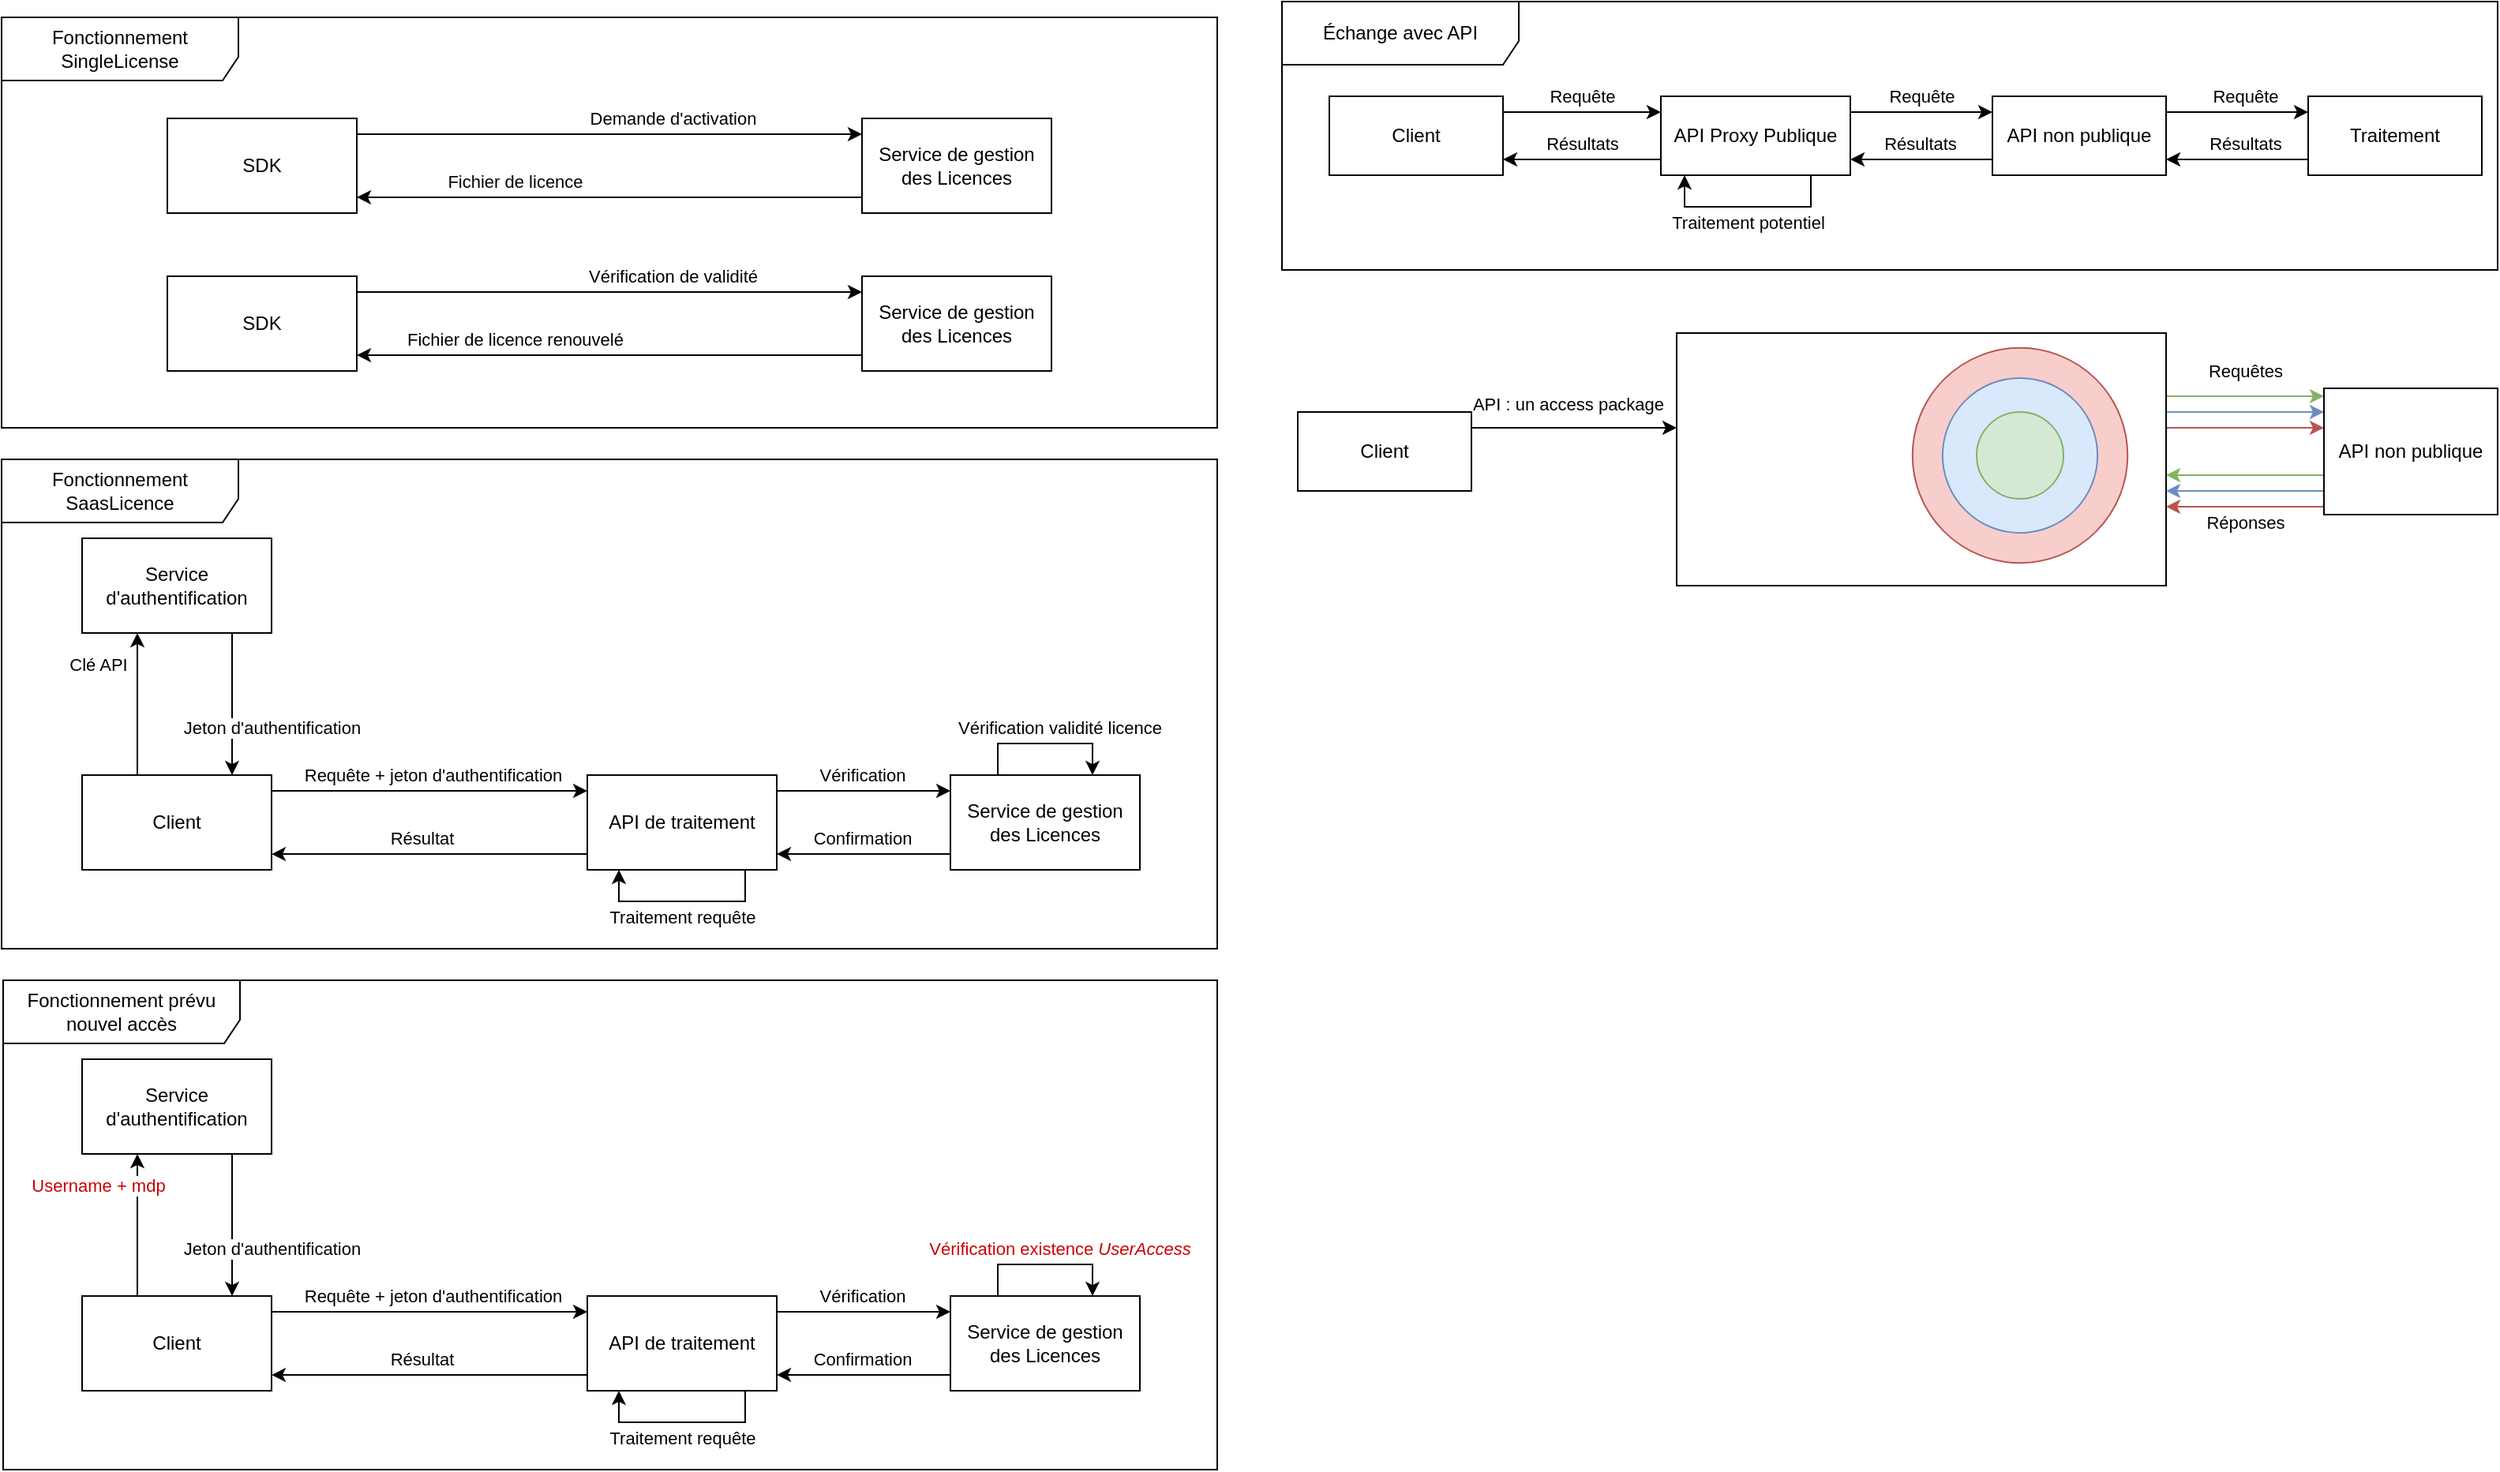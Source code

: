 <mxfile version="21.2.3" type="github">
  <diagram name="Page-1" id="kGJvYxELI7YH6uDxe6yv">
    <mxGraphModel dx="989" dy="501" grid="1" gridSize="10" guides="1" tooltips="1" connect="1" arrows="1" fold="1" page="1" pageScale="1" pageWidth="827" pageHeight="1169" math="0" shadow="0">
      <root>
        <mxCell id="0" />
        <mxCell id="1" parent="0" />
        <mxCell id="Uiy3gwFEY2_x3mbpT4VC-9" style="edgeStyle=orthogonalEdgeStyle;rounded=0;orthogonalLoop=1;jettySize=auto;html=1;" parent="1" source="Uiy3gwFEY2_x3mbpT4VC-2" target="Uiy3gwFEY2_x3mbpT4VC-3" edge="1">
          <mxGeometry relative="1" as="geometry">
            <Array as="points">
              <mxPoint x="320" y="520.03" />
              <mxPoint x="320" y="520.03" />
            </Array>
          </mxGeometry>
        </mxCell>
        <mxCell id="Uiy3gwFEY2_x3mbpT4VC-13" value="Requête + jeton d&#39;authentification" style="edgeLabel;html=1;align=center;verticalAlign=middle;resizable=0;points=[];" parent="Uiy3gwFEY2_x3mbpT4VC-9" vertex="1" connectable="0">
          <mxGeometry x="0.237" y="1" relative="1" as="geometry">
            <mxPoint x="-22" y="-9" as="offset" />
          </mxGeometry>
        </mxCell>
        <mxCell id="Uiy3gwFEY2_x3mbpT4VC-2" value="Client" style="rounded=0;whiteSpace=wrap;html=1;" parent="1" vertex="1">
          <mxGeometry x="80" y="510.03" width="120" height="60" as="geometry" />
        </mxCell>
        <mxCell id="Uiy3gwFEY2_x3mbpT4VC-10" style="edgeStyle=orthogonalEdgeStyle;rounded=0;orthogonalLoop=1;jettySize=auto;html=1;" parent="1" source="Uiy3gwFEY2_x3mbpT4VC-3" target="Uiy3gwFEY2_x3mbpT4VC-2" edge="1">
          <mxGeometry relative="1" as="geometry">
            <Array as="points">
              <mxPoint x="280" y="560.03" />
              <mxPoint x="280" y="560.03" />
            </Array>
          </mxGeometry>
        </mxCell>
        <mxCell id="Uiy3gwFEY2_x3mbpT4VC-17" value="Résultat" style="edgeLabel;html=1;align=center;verticalAlign=middle;resizable=0;points=[];" parent="Uiy3gwFEY2_x3mbpT4VC-10" vertex="1" connectable="0">
          <mxGeometry x="0.147" y="1" relative="1" as="geometry">
            <mxPoint x="9" y="-11" as="offset" />
          </mxGeometry>
        </mxCell>
        <mxCell id="DN8ana5_wNEMZJRgWwU8-28" style="edgeStyle=orthogonalEdgeStyle;rounded=0;orthogonalLoop=1;jettySize=auto;html=1;" parent="1" source="Uiy3gwFEY2_x3mbpT4VC-3" target="Uiy3gwFEY2_x3mbpT4VC-18" edge="1">
          <mxGeometry relative="1" as="geometry">
            <Array as="points">
              <mxPoint x="580" y="520" />
              <mxPoint x="580" y="520" />
            </Array>
          </mxGeometry>
        </mxCell>
        <mxCell id="DN8ana5_wNEMZJRgWwU8-29" value="Vérification" style="edgeLabel;html=1;align=center;verticalAlign=middle;resizable=0;points=[];" parent="DN8ana5_wNEMZJRgWwU8-28" vertex="1" connectable="0">
          <mxGeometry x="0.232" relative="1" as="geometry">
            <mxPoint x="-14" y="-10" as="offset" />
          </mxGeometry>
        </mxCell>
        <mxCell id="Uiy3gwFEY2_x3mbpT4VC-3" value="API de traitement" style="rounded=0;whiteSpace=wrap;html=1;" parent="1" vertex="1">
          <mxGeometry x="400" y="510.03" width="120" height="60" as="geometry" />
        </mxCell>
        <mxCell id="Uiy3gwFEY2_x3mbpT4VC-15" style="edgeStyle=orthogonalEdgeStyle;rounded=0;orthogonalLoop=1;jettySize=auto;html=1;" parent="1" source="Uiy3gwFEY2_x3mbpT4VC-2" target="DN8ana5_wNEMZJRgWwU8-1" edge="1">
          <mxGeometry relative="1" as="geometry">
            <Array as="points">
              <mxPoint x="115" y="490" />
              <mxPoint x="115" y="490" />
            </Array>
          </mxGeometry>
        </mxCell>
        <mxCell id="Uiy3gwFEY2_x3mbpT4VC-16" value="Clé API" style="edgeLabel;html=1;align=center;verticalAlign=middle;resizable=0;points=[];" parent="Uiy3gwFEY2_x3mbpT4VC-15" vertex="1" connectable="0">
          <mxGeometry x="0.263" y="1" relative="1" as="geometry">
            <mxPoint x="-24" y="-13" as="offset" />
          </mxGeometry>
        </mxCell>
        <mxCell id="DN8ana5_wNEMZJRgWwU8-30" style="edgeStyle=orthogonalEdgeStyle;rounded=0;orthogonalLoop=1;jettySize=auto;html=1;" parent="1" source="Uiy3gwFEY2_x3mbpT4VC-18" target="Uiy3gwFEY2_x3mbpT4VC-3" edge="1">
          <mxGeometry relative="1" as="geometry">
            <Array as="points">
              <mxPoint x="580" y="560" />
              <mxPoint x="580" y="560" />
            </Array>
          </mxGeometry>
        </mxCell>
        <mxCell id="DN8ana5_wNEMZJRgWwU8-31" value="Confirmation" style="edgeLabel;html=1;align=center;verticalAlign=middle;resizable=0;points=[];" parent="DN8ana5_wNEMZJRgWwU8-30" vertex="1" connectable="0">
          <mxGeometry x="0.187" relative="1" as="geometry">
            <mxPoint x="9" y="-10" as="offset" />
          </mxGeometry>
        </mxCell>
        <mxCell id="Uiy3gwFEY2_x3mbpT4VC-18" value="Service de gestion des Licences" style="rounded=0;whiteSpace=wrap;html=1;" parent="1" vertex="1">
          <mxGeometry x="630" y="510.03" width="120" height="60" as="geometry" />
        </mxCell>
        <mxCell id="Uiy3gwFEY2_x3mbpT4VC-23" value="Fonctionnement SaasLicence" style="shape=umlFrame;whiteSpace=wrap;html=1;pointerEvents=0;width=150;height=40;" parent="1" vertex="1">
          <mxGeometry x="29" y="310" width="770" height="310" as="geometry" />
        </mxCell>
        <mxCell id="Uiy3gwFEY2_x3mbpT4VC-26" style="edgeStyle=orthogonalEdgeStyle;rounded=0;orthogonalLoop=1;jettySize=auto;html=1;" parent="1" source="Uiy3gwFEY2_x3mbpT4VC-24" target="Uiy3gwFEY2_x3mbpT4VC-25" edge="1">
          <mxGeometry relative="1" as="geometry">
            <Array as="points">
              <mxPoint x="444" y="104" />
              <mxPoint x="444" y="104" />
            </Array>
          </mxGeometry>
        </mxCell>
        <mxCell id="Uiy3gwFEY2_x3mbpT4VC-28" value="Demande d&#39;activation" style="edgeLabel;html=1;align=center;verticalAlign=middle;resizable=0;points=[];" parent="Uiy3gwFEY2_x3mbpT4VC-26" vertex="1" connectable="0">
          <mxGeometry x="-0.13" y="1" relative="1" as="geometry">
            <mxPoint x="61" y="-9" as="offset" />
          </mxGeometry>
        </mxCell>
        <mxCell id="Uiy3gwFEY2_x3mbpT4VC-24" value="SDK" style="rounded=0;whiteSpace=wrap;html=1;" parent="1" vertex="1">
          <mxGeometry x="134" y="94" width="120" height="60" as="geometry" />
        </mxCell>
        <mxCell id="Uiy3gwFEY2_x3mbpT4VC-27" style="edgeStyle=orthogonalEdgeStyle;rounded=0;orthogonalLoop=1;jettySize=auto;html=1;" parent="1" source="Uiy3gwFEY2_x3mbpT4VC-25" target="Uiy3gwFEY2_x3mbpT4VC-24" edge="1">
          <mxGeometry relative="1" as="geometry">
            <Array as="points">
              <mxPoint x="434" y="144" />
              <mxPoint x="434" y="144" />
            </Array>
          </mxGeometry>
        </mxCell>
        <mxCell id="Uiy3gwFEY2_x3mbpT4VC-29" value="&lt;div&gt;Fichier de licence&lt;/div&gt;" style="edgeLabel;html=1;align=center;verticalAlign=middle;resizable=0;points=[];" parent="Uiy3gwFEY2_x3mbpT4VC-27" vertex="1" connectable="0">
          <mxGeometry x="-0.193" y="-1" relative="1" as="geometry">
            <mxPoint x="-91" y="-9" as="offset" />
          </mxGeometry>
        </mxCell>
        <mxCell id="Uiy3gwFEY2_x3mbpT4VC-25" value="Service de gestion des Licences" style="rounded=0;whiteSpace=wrap;html=1;" parent="1" vertex="1">
          <mxGeometry x="574" y="94" width="120" height="60" as="geometry" />
        </mxCell>
        <mxCell id="Uiy3gwFEY2_x3mbpT4VC-30" style="edgeStyle=orthogonalEdgeStyle;rounded=0;orthogonalLoop=1;jettySize=auto;html=1;" parent="1" source="Uiy3gwFEY2_x3mbpT4VC-32" target="Uiy3gwFEY2_x3mbpT4VC-35" edge="1">
          <mxGeometry relative="1" as="geometry">
            <Array as="points">
              <mxPoint x="444" y="204" />
              <mxPoint x="444" y="204" />
            </Array>
          </mxGeometry>
        </mxCell>
        <mxCell id="Uiy3gwFEY2_x3mbpT4VC-31" value="Vérification de validité" style="edgeLabel;html=1;align=center;verticalAlign=middle;resizable=0;points=[];" parent="Uiy3gwFEY2_x3mbpT4VC-30" vertex="1" connectable="0">
          <mxGeometry x="-0.13" y="1" relative="1" as="geometry">
            <mxPoint x="61" y="-9" as="offset" />
          </mxGeometry>
        </mxCell>
        <mxCell id="Uiy3gwFEY2_x3mbpT4VC-32" value="SDK" style="rounded=0;whiteSpace=wrap;html=1;" parent="1" vertex="1">
          <mxGeometry x="134" y="194" width="120" height="60" as="geometry" />
        </mxCell>
        <mxCell id="Uiy3gwFEY2_x3mbpT4VC-33" style="edgeStyle=orthogonalEdgeStyle;rounded=0;orthogonalLoop=1;jettySize=auto;html=1;" parent="1" source="Uiy3gwFEY2_x3mbpT4VC-35" target="Uiy3gwFEY2_x3mbpT4VC-32" edge="1">
          <mxGeometry relative="1" as="geometry">
            <Array as="points">
              <mxPoint x="434" y="244" />
              <mxPoint x="434" y="244" />
            </Array>
          </mxGeometry>
        </mxCell>
        <mxCell id="Uiy3gwFEY2_x3mbpT4VC-34" value="Fichier de licence renouvelé" style="edgeLabel;html=1;align=center;verticalAlign=middle;resizable=0;points=[];" parent="Uiy3gwFEY2_x3mbpT4VC-33" vertex="1" connectable="0">
          <mxGeometry x="-0.193" y="-1" relative="1" as="geometry">
            <mxPoint x="-91" y="-9" as="offset" />
          </mxGeometry>
        </mxCell>
        <mxCell id="Uiy3gwFEY2_x3mbpT4VC-35" value="Service de gestion des Licences" style="rounded=0;whiteSpace=wrap;html=1;" parent="1" vertex="1">
          <mxGeometry x="574" y="194" width="120" height="60" as="geometry" />
        </mxCell>
        <mxCell id="Uiy3gwFEY2_x3mbpT4VC-36" value="Fonctionnement SingleLicense" style="shape=umlFrame;whiteSpace=wrap;html=1;pointerEvents=0;width=150;height=40;" parent="1" vertex="1">
          <mxGeometry x="29" y="30" width="770" height="260" as="geometry" />
        </mxCell>
        <mxCell id="DN8ana5_wNEMZJRgWwU8-2" style="edgeStyle=orthogonalEdgeStyle;rounded=0;orthogonalLoop=1;jettySize=auto;html=1;" parent="1" source="DN8ana5_wNEMZJRgWwU8-1" target="Uiy3gwFEY2_x3mbpT4VC-2" edge="1">
          <mxGeometry relative="1" as="geometry">
            <Array as="points">
              <mxPoint x="175" y="470" />
              <mxPoint x="175" y="470" />
            </Array>
          </mxGeometry>
        </mxCell>
        <mxCell id="DN8ana5_wNEMZJRgWwU8-3" value="Jeton d&#39;authentification " style="edgeLabel;html=1;align=center;verticalAlign=middle;resizable=0;points=[];" parent="DN8ana5_wNEMZJRgWwU8-2" vertex="1" connectable="0">
          <mxGeometry x="-0.24" y="-1" relative="1" as="geometry">
            <mxPoint x="26" y="26" as="offset" />
          </mxGeometry>
        </mxCell>
        <mxCell id="DN8ana5_wNEMZJRgWwU8-1" value="Service d&#39;authentification" style="rounded=0;whiteSpace=wrap;html=1;" parent="1" vertex="1">
          <mxGeometry x="80" y="360" width="120" height="60" as="geometry" />
        </mxCell>
        <mxCell id="DN8ana5_wNEMZJRgWwU8-32" style="edgeStyle=orthogonalEdgeStyle;rounded=0;orthogonalLoop=1;jettySize=auto;html=1;" parent="1" source="DN8ana5_wNEMZJRgWwU8-34" target="DN8ana5_wNEMZJRgWwU8-39" edge="1">
          <mxGeometry relative="1" as="geometry">
            <Array as="points">
              <mxPoint x="320" y="850.03" />
              <mxPoint x="320" y="850.03" />
            </Array>
          </mxGeometry>
        </mxCell>
        <mxCell id="DN8ana5_wNEMZJRgWwU8-33" value="Requête + jeton d&#39;authentification" style="edgeLabel;html=1;align=center;verticalAlign=middle;resizable=0;points=[];" parent="DN8ana5_wNEMZJRgWwU8-32" vertex="1" connectable="0">
          <mxGeometry x="0.237" y="1" relative="1" as="geometry">
            <mxPoint x="-22" y="-9" as="offset" />
          </mxGeometry>
        </mxCell>
        <mxCell id="DN8ana5_wNEMZJRgWwU8-34" value="Client" style="rounded=0;whiteSpace=wrap;html=1;" parent="1" vertex="1">
          <mxGeometry x="80" y="840.03" width="120" height="60" as="geometry" />
        </mxCell>
        <mxCell id="DN8ana5_wNEMZJRgWwU8-35" style="edgeStyle=orthogonalEdgeStyle;rounded=0;orthogonalLoop=1;jettySize=auto;html=1;" parent="1" source="DN8ana5_wNEMZJRgWwU8-39" target="DN8ana5_wNEMZJRgWwU8-34" edge="1">
          <mxGeometry relative="1" as="geometry">
            <Array as="points">
              <mxPoint x="280" y="890.03" />
              <mxPoint x="280" y="890.03" />
            </Array>
          </mxGeometry>
        </mxCell>
        <mxCell id="DN8ana5_wNEMZJRgWwU8-36" value="Résultat" style="edgeLabel;html=1;align=center;verticalAlign=middle;resizable=0;points=[];" parent="DN8ana5_wNEMZJRgWwU8-35" vertex="1" connectable="0">
          <mxGeometry x="0.147" y="1" relative="1" as="geometry">
            <mxPoint x="9" y="-11" as="offset" />
          </mxGeometry>
        </mxCell>
        <mxCell id="DN8ana5_wNEMZJRgWwU8-37" style="edgeStyle=orthogonalEdgeStyle;rounded=0;orthogonalLoop=1;jettySize=auto;html=1;" parent="1" source="DN8ana5_wNEMZJRgWwU8-39" target="DN8ana5_wNEMZJRgWwU8-44" edge="1">
          <mxGeometry relative="1" as="geometry">
            <Array as="points">
              <mxPoint x="580" y="850" />
              <mxPoint x="580" y="850" />
            </Array>
          </mxGeometry>
        </mxCell>
        <mxCell id="DN8ana5_wNEMZJRgWwU8-38" value="Vérification" style="edgeLabel;html=1;align=center;verticalAlign=middle;resizable=0;points=[];" parent="DN8ana5_wNEMZJRgWwU8-37" vertex="1" connectable="0">
          <mxGeometry x="0.232" relative="1" as="geometry">
            <mxPoint x="-14" y="-10" as="offset" />
          </mxGeometry>
        </mxCell>
        <mxCell id="DN8ana5_wNEMZJRgWwU8-39" value="API de traitement" style="rounded=0;whiteSpace=wrap;html=1;" parent="1" vertex="1">
          <mxGeometry x="400" y="840.03" width="120" height="60" as="geometry" />
        </mxCell>
        <mxCell id="DN8ana5_wNEMZJRgWwU8-40" style="edgeStyle=orthogonalEdgeStyle;rounded=0;orthogonalLoop=1;jettySize=auto;html=1;" parent="1" source="DN8ana5_wNEMZJRgWwU8-34" target="DN8ana5_wNEMZJRgWwU8-48" edge="1">
          <mxGeometry relative="1" as="geometry">
            <Array as="points">
              <mxPoint x="115" y="820" />
              <mxPoint x="115" y="820" />
            </Array>
          </mxGeometry>
        </mxCell>
        <mxCell id="DN8ana5_wNEMZJRgWwU8-41" value="&lt;font color=&quot;#cc0000&quot;&gt;Username + mdp&lt;/font&gt;" style="edgeLabel;html=1;align=center;verticalAlign=middle;resizable=0;points=[];" parent="DN8ana5_wNEMZJRgWwU8-40" vertex="1" connectable="0">
          <mxGeometry x="0.263" y="1" relative="1" as="geometry">
            <mxPoint x="-24" y="-13" as="offset" />
          </mxGeometry>
        </mxCell>
        <mxCell id="DN8ana5_wNEMZJRgWwU8-42" style="edgeStyle=orthogonalEdgeStyle;rounded=0;orthogonalLoop=1;jettySize=auto;html=1;" parent="1" source="DN8ana5_wNEMZJRgWwU8-44" target="DN8ana5_wNEMZJRgWwU8-39" edge="1">
          <mxGeometry relative="1" as="geometry">
            <Array as="points">
              <mxPoint x="580" y="890" />
              <mxPoint x="580" y="890" />
            </Array>
          </mxGeometry>
        </mxCell>
        <mxCell id="DN8ana5_wNEMZJRgWwU8-43" value="Confirmation" style="edgeLabel;html=1;align=center;verticalAlign=middle;resizable=0;points=[];" parent="DN8ana5_wNEMZJRgWwU8-42" vertex="1" connectable="0">
          <mxGeometry x="0.187" relative="1" as="geometry">
            <mxPoint x="9" y="-10" as="offset" />
          </mxGeometry>
        </mxCell>
        <mxCell id="DN8ana5_wNEMZJRgWwU8-44" value="Service de gestion des Licences" style="rounded=0;whiteSpace=wrap;html=1;" parent="1" vertex="1">
          <mxGeometry x="630" y="840.03" width="120" height="60" as="geometry" />
        </mxCell>
        <mxCell id="DN8ana5_wNEMZJRgWwU8-45" value="&lt;div&gt;Fonctionnement prévu&lt;/div&gt;&lt;div&gt;nouvel accès&lt;br&gt;&lt;/div&gt;" style="shape=umlFrame;whiteSpace=wrap;html=1;pointerEvents=0;width=150;height=40;" parent="1" vertex="1">
          <mxGeometry x="30" y="640" width="769" height="310" as="geometry" />
        </mxCell>
        <mxCell id="DN8ana5_wNEMZJRgWwU8-46" style="edgeStyle=orthogonalEdgeStyle;rounded=0;orthogonalLoop=1;jettySize=auto;html=1;" parent="1" source="DN8ana5_wNEMZJRgWwU8-48" target="DN8ana5_wNEMZJRgWwU8-34" edge="1">
          <mxGeometry relative="1" as="geometry">
            <Array as="points">
              <mxPoint x="175" y="800" />
              <mxPoint x="175" y="800" />
            </Array>
          </mxGeometry>
        </mxCell>
        <mxCell id="DN8ana5_wNEMZJRgWwU8-47" value="Jeton d&#39;authentification " style="edgeLabel;html=1;align=center;verticalAlign=middle;resizable=0;points=[];" parent="DN8ana5_wNEMZJRgWwU8-46" vertex="1" connectable="0">
          <mxGeometry x="-0.24" y="-1" relative="1" as="geometry">
            <mxPoint x="26" y="26" as="offset" />
          </mxGeometry>
        </mxCell>
        <mxCell id="DN8ana5_wNEMZJRgWwU8-48" value="Service d&#39;authentification" style="rounded=0;whiteSpace=wrap;html=1;" parent="1" vertex="1">
          <mxGeometry x="80" y="690" width="120" height="60" as="geometry" />
        </mxCell>
        <mxCell id="DN8ana5_wNEMZJRgWwU8-51" style="edgeStyle=orthogonalEdgeStyle;rounded=0;orthogonalLoop=1;jettySize=auto;html=1;" parent="1" edge="1">
          <mxGeometry relative="1" as="geometry">
            <mxPoint x="660" y="510.03" as="sourcePoint" />
            <mxPoint x="720" y="510.03" as="targetPoint" />
            <Array as="points">
              <mxPoint x="660" y="490.03" />
            </Array>
          </mxGeometry>
        </mxCell>
        <mxCell id="DN8ana5_wNEMZJRgWwU8-52" value="Vérification validité licence" style="edgeLabel;html=1;align=center;verticalAlign=middle;resizable=0;points=[];" parent="DN8ana5_wNEMZJRgWwU8-51" vertex="1" connectable="0">
          <mxGeometry x="0.171" y="-2" relative="1" as="geometry">
            <mxPoint y="-12" as="offset" />
          </mxGeometry>
        </mxCell>
        <mxCell id="DN8ana5_wNEMZJRgWwU8-55" style="edgeStyle=orthogonalEdgeStyle;rounded=0;orthogonalLoop=1;jettySize=auto;html=1;" parent="1" edge="1">
          <mxGeometry relative="1" as="geometry">
            <Array as="points">
              <mxPoint x="660" y="820.03" />
            </Array>
            <mxPoint x="660" y="840.03" as="sourcePoint" />
            <mxPoint x="720" y="840.03" as="targetPoint" />
          </mxGeometry>
        </mxCell>
        <mxCell id="DN8ana5_wNEMZJRgWwU8-56" value="&lt;font color=&quot;#cc0000&quot;&gt;Vérification existence &lt;i&gt;UserAccess&lt;/i&gt;&lt;/font&gt;" style="edgeLabel;html=1;align=center;verticalAlign=middle;resizable=0;points=[];" parent="DN8ana5_wNEMZJRgWwU8-55" vertex="1" connectable="0">
          <mxGeometry x="0.171" y="-2" relative="1" as="geometry">
            <mxPoint y="-12" as="offset" />
          </mxGeometry>
        </mxCell>
        <mxCell id="DN8ana5_wNEMZJRgWwU8-58" style="edgeStyle=orthogonalEdgeStyle;rounded=0;orthogonalLoop=1;jettySize=auto;html=1;shadow=0;" parent="1" source="Uiy3gwFEY2_x3mbpT4VC-3" target="Uiy3gwFEY2_x3mbpT4VC-3" edge="1">
          <mxGeometry relative="1" as="geometry">
            <Array as="points">
              <mxPoint x="500" y="590" />
              <mxPoint x="420" y="580" />
            </Array>
          </mxGeometry>
        </mxCell>
        <mxCell id="DN8ana5_wNEMZJRgWwU8-59" value="Traitement requête" style="edgeLabel;html=1;align=center;verticalAlign=middle;resizable=0;points=[];" parent="DN8ana5_wNEMZJRgWwU8-58" vertex="1" connectable="0">
          <mxGeometry x="0.294" y="3" relative="1" as="geometry">
            <mxPoint x="17" y="7" as="offset" />
          </mxGeometry>
        </mxCell>
        <mxCell id="DN8ana5_wNEMZJRgWwU8-60" style="edgeStyle=orthogonalEdgeStyle;rounded=0;orthogonalLoop=1;jettySize=auto;html=1;shadow=0;" parent="1" edge="1">
          <mxGeometry relative="1" as="geometry">
            <mxPoint x="500" y="900.03" as="sourcePoint" />
            <mxPoint x="420" y="900.03" as="targetPoint" />
            <Array as="points">
              <mxPoint x="500" y="920.03" />
              <mxPoint x="420" y="910.03" />
            </Array>
          </mxGeometry>
        </mxCell>
        <mxCell id="DN8ana5_wNEMZJRgWwU8-61" value="Traitement requête" style="edgeLabel;html=1;align=center;verticalAlign=middle;resizable=0;points=[];" parent="DN8ana5_wNEMZJRgWwU8-60" vertex="1" connectable="0">
          <mxGeometry x="0.294" y="3" relative="1" as="geometry">
            <mxPoint x="17" y="7" as="offset" />
          </mxGeometry>
        </mxCell>
        <mxCell id="1YAXwV141TAWGmgdsKq_-4" style="edgeStyle=orthogonalEdgeStyle;rounded=0;orthogonalLoop=1;jettySize=auto;html=1;" parent="1" source="1YAXwV141TAWGmgdsKq_-1" target="1YAXwV141TAWGmgdsKq_-2" edge="1">
          <mxGeometry relative="1" as="geometry">
            <Array as="points">
              <mxPoint x="1030" y="90" />
              <mxPoint x="1030" y="90" />
            </Array>
          </mxGeometry>
        </mxCell>
        <mxCell id="1YAXwV141TAWGmgdsKq_-10" value="Requête" style="edgeLabel;html=1;align=center;verticalAlign=middle;resizable=0;points=[];" parent="1YAXwV141TAWGmgdsKq_-4" vertex="1" connectable="0">
          <mxGeometry x="-0.256" y="3" relative="1" as="geometry">
            <mxPoint x="13" y="-7" as="offset" />
          </mxGeometry>
        </mxCell>
        <mxCell id="1YAXwV141TAWGmgdsKq_-1" value="Client" style="rounded=0;whiteSpace=wrap;html=1;" parent="1" vertex="1">
          <mxGeometry x="870" y="80" width="110" height="50" as="geometry" />
        </mxCell>
        <mxCell id="1YAXwV141TAWGmgdsKq_-5" style="edgeStyle=orthogonalEdgeStyle;rounded=0;orthogonalLoop=1;jettySize=auto;html=1;" parent="1" source="1YAXwV141TAWGmgdsKq_-2" target="1YAXwV141TAWGmgdsKq_-3" edge="1">
          <mxGeometry relative="1" as="geometry">
            <Array as="points">
              <mxPoint x="1250" y="90" />
              <mxPoint x="1250" y="90" />
            </Array>
          </mxGeometry>
        </mxCell>
        <mxCell id="1YAXwV141TAWGmgdsKq_-11" value="Requête" style="edgeLabel;html=1;align=center;verticalAlign=middle;resizable=0;points=[];" parent="1YAXwV141TAWGmgdsKq_-5" vertex="1" connectable="0">
          <mxGeometry x="0.344" relative="1" as="geometry">
            <mxPoint x="-16" y="-10" as="offset" />
          </mxGeometry>
        </mxCell>
        <mxCell id="1YAXwV141TAWGmgdsKq_-6" style="edgeStyle=orthogonalEdgeStyle;rounded=0;orthogonalLoop=1;jettySize=auto;html=1;" parent="1" source="1YAXwV141TAWGmgdsKq_-2" target="1YAXwV141TAWGmgdsKq_-1" edge="1">
          <mxGeometry relative="1" as="geometry">
            <Array as="points">
              <mxPoint x="1020" y="120" />
              <mxPoint x="1020" y="120" />
            </Array>
          </mxGeometry>
        </mxCell>
        <mxCell id="1YAXwV141TAWGmgdsKq_-19" value="&lt;div&gt;Résultats&lt;/div&gt;" style="edgeLabel;html=1;align=center;verticalAlign=middle;resizable=0;points=[];" parent="1YAXwV141TAWGmgdsKq_-6" vertex="1" connectable="0">
          <mxGeometry x="-0.144" y="-1" relative="1" as="geometry">
            <mxPoint x="-7" y="-9" as="offset" />
          </mxGeometry>
        </mxCell>
        <mxCell id="1YAXwV141TAWGmgdsKq_-2" value="API Proxy Publique" style="rounded=0;whiteSpace=wrap;html=1;" parent="1" vertex="1">
          <mxGeometry x="1080" y="80" width="120" height="50" as="geometry" />
        </mxCell>
        <mxCell id="1YAXwV141TAWGmgdsKq_-7" style="edgeStyle=orthogonalEdgeStyle;rounded=0;orthogonalLoop=1;jettySize=auto;html=1;" parent="1" source="1YAXwV141TAWGmgdsKq_-3" target="1YAXwV141TAWGmgdsKq_-2" edge="1">
          <mxGeometry relative="1" as="geometry">
            <Array as="points">
              <mxPoint x="1250" y="120" />
              <mxPoint x="1250" y="120" />
            </Array>
          </mxGeometry>
        </mxCell>
        <mxCell id="1YAXwV141TAWGmgdsKq_-18" value="&lt;div&gt;Résultats&lt;/div&gt;" style="edgeLabel;html=1;align=center;verticalAlign=middle;resizable=0;points=[];" parent="1YAXwV141TAWGmgdsKq_-7" vertex="1" connectable="0">
          <mxGeometry x="-0.33" relative="1" as="geometry">
            <mxPoint x="-16" y="-10" as="offset" />
          </mxGeometry>
        </mxCell>
        <mxCell id="1YAXwV141TAWGmgdsKq_-16" style="edgeStyle=orthogonalEdgeStyle;rounded=0;orthogonalLoop=1;jettySize=auto;html=1;" parent="1" source="1YAXwV141TAWGmgdsKq_-3" target="1YAXwV141TAWGmgdsKq_-13" edge="1">
          <mxGeometry relative="1" as="geometry">
            <Array as="points">
              <mxPoint x="1450" y="90" />
              <mxPoint x="1450" y="90" />
            </Array>
          </mxGeometry>
        </mxCell>
        <mxCell id="1YAXwV141TAWGmgdsKq_-17" value="Requête" style="edgeLabel;html=1;align=center;verticalAlign=middle;resizable=0;points=[];" parent="1YAXwV141TAWGmgdsKq_-16" vertex="1" connectable="0">
          <mxGeometry x="-0.173" relative="1" as="geometry">
            <mxPoint x="13" y="-10" as="offset" />
          </mxGeometry>
        </mxCell>
        <mxCell id="1YAXwV141TAWGmgdsKq_-3" value="API non publique" style="rounded=0;whiteSpace=wrap;html=1;" parent="1" vertex="1">
          <mxGeometry x="1290" y="80" width="110" height="50" as="geometry" />
        </mxCell>
        <mxCell id="1YAXwV141TAWGmgdsKq_-8" style="edgeStyle=orthogonalEdgeStyle;rounded=0;orthogonalLoop=1;jettySize=auto;html=1;shadow=0;" parent="1" edge="1">
          <mxGeometry relative="1" as="geometry">
            <mxPoint x="1175" y="130" as="sourcePoint" />
            <mxPoint x="1095" y="130" as="targetPoint" />
            <Array as="points">
              <mxPoint x="1175" y="150" />
              <mxPoint x="1095" y="140" />
            </Array>
          </mxGeometry>
        </mxCell>
        <mxCell id="1YAXwV141TAWGmgdsKq_-9" value="Traitement potentiel" style="edgeLabel;html=1;align=center;verticalAlign=middle;resizable=0;points=[];" parent="1YAXwV141TAWGmgdsKq_-8" vertex="1" connectable="0">
          <mxGeometry x="0.294" y="3" relative="1" as="geometry">
            <mxPoint x="17" y="7" as="offset" />
          </mxGeometry>
        </mxCell>
        <mxCell id="1YAXwV141TAWGmgdsKq_-14" style="edgeStyle=orthogonalEdgeStyle;rounded=0;orthogonalLoop=1;jettySize=auto;html=1;" parent="1" source="1YAXwV141TAWGmgdsKq_-13" target="1YAXwV141TAWGmgdsKq_-3" edge="1">
          <mxGeometry relative="1" as="geometry">
            <Array as="points">
              <mxPoint x="1460" y="120" />
              <mxPoint x="1460" y="120" />
            </Array>
          </mxGeometry>
        </mxCell>
        <mxCell id="1YAXwV141TAWGmgdsKq_-15" value="Résultats" style="edgeLabel;html=1;align=center;verticalAlign=middle;resizable=0;points=[];" parent="1YAXwV141TAWGmgdsKq_-14" vertex="1" connectable="0">
          <mxGeometry x="-0.271" y="2" relative="1" as="geometry">
            <mxPoint x="-7" y="-12" as="offset" />
          </mxGeometry>
        </mxCell>
        <mxCell id="1YAXwV141TAWGmgdsKq_-13" value="Traitement" style="rounded=0;whiteSpace=wrap;html=1;" parent="1" vertex="1">
          <mxGeometry x="1490" y="80" width="110" height="50" as="geometry" />
        </mxCell>
        <mxCell id="1YAXwV141TAWGmgdsKq_-20" value="Échange avec API " style="shape=umlFrame;whiteSpace=wrap;html=1;pointerEvents=0;width=150;height=40;" parent="1" vertex="1">
          <mxGeometry x="840" y="20" width="770" height="170" as="geometry" />
        </mxCell>
        <mxCell id="pqY8UmGTtjT38yQQiabi-4" style="edgeStyle=orthogonalEdgeStyle;rounded=0;orthogonalLoop=1;jettySize=auto;html=1;" edge="1" parent="1" source="pqY8UmGTtjT38yQQiabi-1" target="pqY8UmGTtjT38yQQiabi-3">
          <mxGeometry relative="1" as="geometry">
            <Array as="points">
              <mxPoint x="1060" y="290" />
              <mxPoint x="1060" y="290" />
            </Array>
          </mxGeometry>
        </mxCell>
        <mxCell id="pqY8UmGTtjT38yQQiabi-5" value="API : un access package" style="edgeLabel;html=1;align=center;verticalAlign=middle;resizable=0;points=[];" vertex="1" connectable="0" parent="pqY8UmGTtjT38yQQiabi-4">
          <mxGeometry x="0.288" y="-1" relative="1" as="geometry">
            <mxPoint x="-23" y="-16" as="offset" />
          </mxGeometry>
        </mxCell>
        <mxCell id="pqY8UmGTtjT38yQQiabi-1" value="Client" style="rounded=0;whiteSpace=wrap;html=1;" vertex="1" parent="1">
          <mxGeometry x="850" y="280" width="110" height="50" as="geometry" />
        </mxCell>
        <mxCell id="pqY8UmGTtjT38yQQiabi-10" style="edgeStyle=orthogonalEdgeStyle;rounded=0;orthogonalLoop=1;jettySize=auto;html=1;fillColor=#d5e8d4;strokeColor=#82b366;" edge="1" parent="1" source="pqY8UmGTtjT38yQQiabi-3" target="pqY8UmGTtjT38yQQiabi-8">
          <mxGeometry relative="1" as="geometry">
            <Array as="points">
              <mxPoint x="1450" y="270" />
              <mxPoint x="1450" y="270" />
            </Array>
          </mxGeometry>
        </mxCell>
        <mxCell id="pqY8UmGTtjT38yQQiabi-16" value="Requêtes" style="edgeLabel;html=1;align=center;verticalAlign=middle;resizable=0;points=[];" vertex="1" connectable="0" parent="pqY8UmGTtjT38yQQiabi-10">
          <mxGeometry x="0.117" y="1" relative="1" as="geometry">
            <mxPoint x="-6" y="-15" as="offset" />
          </mxGeometry>
        </mxCell>
        <mxCell id="pqY8UmGTtjT38yQQiabi-11" style="edgeStyle=orthogonalEdgeStyle;rounded=0;orthogonalLoop=1;jettySize=auto;html=1;fillColor=#dae8fc;strokeColor=#6c8ebf;" edge="1" parent="1" source="pqY8UmGTtjT38yQQiabi-3" target="pqY8UmGTtjT38yQQiabi-8">
          <mxGeometry relative="1" as="geometry">
            <Array as="points">
              <mxPoint x="1450" y="280" />
              <mxPoint x="1450" y="280" />
            </Array>
          </mxGeometry>
        </mxCell>
        <mxCell id="pqY8UmGTtjT38yQQiabi-12" style="edgeStyle=orthogonalEdgeStyle;rounded=0;orthogonalLoop=1;jettySize=auto;html=1;fillColor=#f8cecc;strokeColor=#b85450;" edge="1" parent="1" source="pqY8UmGTtjT38yQQiabi-3" target="pqY8UmGTtjT38yQQiabi-8">
          <mxGeometry relative="1" as="geometry">
            <Array as="points">
              <mxPoint x="1450" y="290" />
              <mxPoint x="1450" y="290" />
            </Array>
          </mxGeometry>
        </mxCell>
        <mxCell id="pqY8UmGTtjT38yQQiabi-3" value="" style="rounded=0;whiteSpace=wrap;html=1;" vertex="1" parent="1">
          <mxGeometry x="1090" y="230" width="310" height="160" as="geometry" />
        </mxCell>
        <mxCell id="pqY8UmGTtjT38yQQiabi-13" style="edgeStyle=orthogonalEdgeStyle;rounded=0;orthogonalLoop=1;jettySize=auto;html=1;fillColor=#f8cecc;strokeColor=#b85450;" edge="1" parent="1" source="pqY8UmGTtjT38yQQiabi-8" target="pqY8UmGTtjT38yQQiabi-3">
          <mxGeometry relative="1" as="geometry">
            <Array as="points">
              <mxPoint x="1450" y="340" />
              <mxPoint x="1450" y="340" />
            </Array>
          </mxGeometry>
        </mxCell>
        <mxCell id="pqY8UmGTtjT38yQQiabi-14" style="edgeStyle=orthogonalEdgeStyle;rounded=0;orthogonalLoop=1;jettySize=auto;html=1;fillColor=#dae8fc;strokeColor=#6c8ebf;" edge="1" parent="1" source="pqY8UmGTtjT38yQQiabi-8" target="pqY8UmGTtjT38yQQiabi-3">
          <mxGeometry relative="1" as="geometry">
            <Array as="points">
              <mxPoint x="1450" y="330" />
              <mxPoint x="1450" y="330" />
            </Array>
          </mxGeometry>
        </mxCell>
        <mxCell id="pqY8UmGTtjT38yQQiabi-15" style="edgeStyle=orthogonalEdgeStyle;rounded=0;orthogonalLoop=1;jettySize=auto;html=1;fillColor=#d5e8d4;strokeColor=#82b366;" edge="1" parent="1" source="pqY8UmGTtjT38yQQiabi-8" target="pqY8UmGTtjT38yQQiabi-3">
          <mxGeometry relative="1" as="geometry">
            <Array as="points">
              <mxPoint x="1450" y="320" />
              <mxPoint x="1450" y="320" />
            </Array>
          </mxGeometry>
        </mxCell>
        <mxCell id="pqY8UmGTtjT38yQQiabi-17" value="Réponses" style="edgeLabel;html=1;align=center;verticalAlign=middle;resizable=0;points=[];" vertex="1" connectable="0" parent="pqY8UmGTtjT38yQQiabi-15">
          <mxGeometry x="-0.144" y="-1" relative="1" as="geometry">
            <mxPoint x="-7" y="31" as="offset" />
          </mxGeometry>
        </mxCell>
        <mxCell id="pqY8UmGTtjT38yQQiabi-8" value="API non publique" style="rounded=0;whiteSpace=wrap;html=1;" vertex="1" parent="1">
          <mxGeometry x="1500" y="265" width="110" height="80" as="geometry" />
        </mxCell>
        <mxCell id="pqY8UmGTtjT38yQQiabi-20" value="" style="ellipse;whiteSpace=wrap;html=1;aspect=fixed;fillColor=#f8cecc;strokeColor=#b85450;" vertex="1" parent="1">
          <mxGeometry x="1239.38" y="239.38" width="136.25" height="136.25" as="geometry" />
        </mxCell>
        <mxCell id="pqY8UmGTtjT38yQQiabi-19" value="" style="ellipse;whiteSpace=wrap;html=1;aspect=fixed;fillColor=#dae8fc;strokeColor=#6c8ebf;" vertex="1" parent="1">
          <mxGeometry x="1258.44" y="258.45" width="98.12" height="98.12" as="geometry" />
        </mxCell>
        <mxCell id="pqY8UmGTtjT38yQQiabi-18" value="" style="ellipse;whiteSpace=wrap;html=1;aspect=fixed;fillColor=#d5e8d4;strokeColor=#82b366;" vertex="1" parent="1">
          <mxGeometry x="1280" y="280" width="55" height="55" as="geometry" />
        </mxCell>
      </root>
    </mxGraphModel>
  </diagram>
</mxfile>
